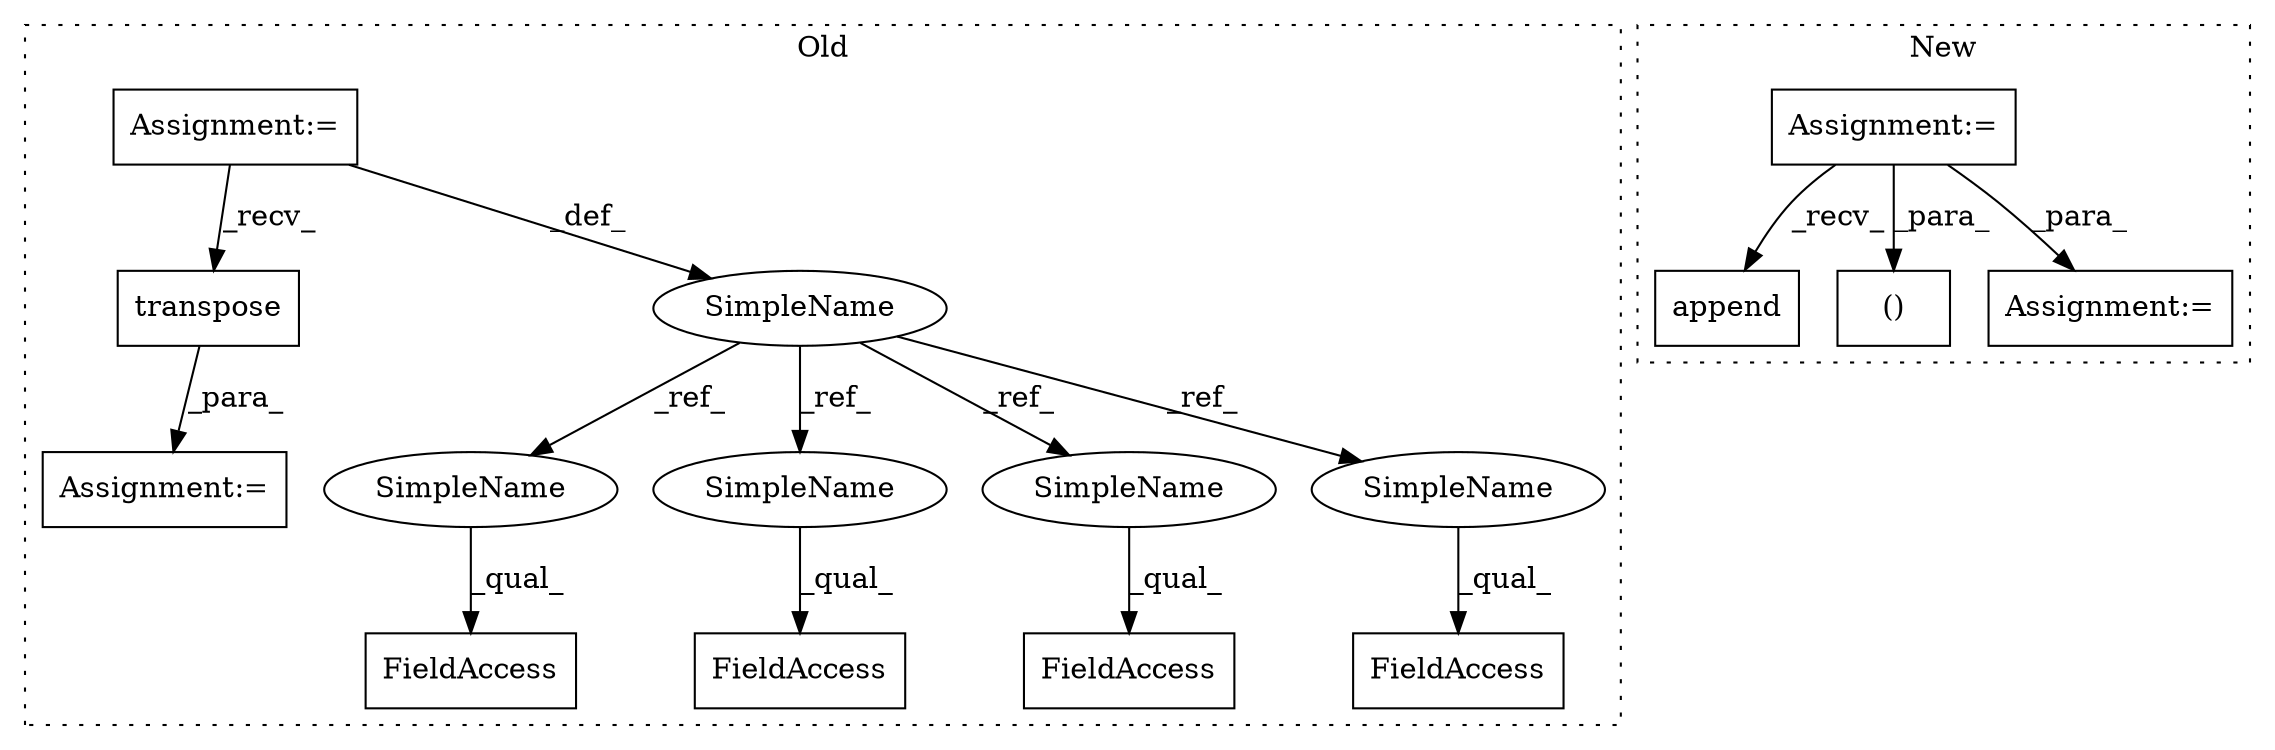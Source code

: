 digraph G {
subgraph cluster0 {
1 [label="transpose" a="32" s="1084" l="11" shape="box"];
3 [label="Assignment:=" a="7" s="460" l="1" shape="box"];
4 [label="FieldAccess" a="22" s="865" l="8" shape="box"];
7 [label="FieldAccess" a="22" s="524" l="8" shape="box"];
8 [label="FieldAccess" a="22" s="545" l="8" shape="box"];
9 [label="FieldAccess" a="22" s="1027" l="10" shape="box"];
10 [label="SimpleName" a="42" s="457" l="3" shape="ellipse"];
12 [label="Assignment:=" a="7" s="1071" l="1" shape="box"];
13 [label="SimpleName" a="42" s="1027" l="3" shape="ellipse"];
14 [label="SimpleName" a="42" s="865" l="3" shape="ellipse"];
15 [label="SimpleName" a="42" s="545" l="3" shape="ellipse"];
16 [label="SimpleName" a="42" s="524" l="3" shape="ellipse"];
label = "Old";
style="dotted";
}
subgraph cluster1 {
2 [label="append" a="32" s="925,940" l="7,1" shape="box"];
5 [label="Assignment:=" a="7" s="572" l="6" shape="box"];
6 [label="()" a="106" s="691" l="60" shape="box"];
11 [label="Assignment:=" a="7" s="1285" l="1" shape="box"];
label = "New";
style="dotted";
}
1 -> 12 [label="_para_"];
3 -> 10 [label="_def_"];
3 -> 1 [label="_recv_"];
5 -> 2 [label="_recv_"];
5 -> 6 [label="_para_"];
5 -> 11 [label="_para_"];
10 -> 13 [label="_ref_"];
10 -> 16 [label="_ref_"];
10 -> 15 [label="_ref_"];
10 -> 14 [label="_ref_"];
13 -> 9 [label="_qual_"];
14 -> 4 [label="_qual_"];
15 -> 8 [label="_qual_"];
16 -> 7 [label="_qual_"];
}